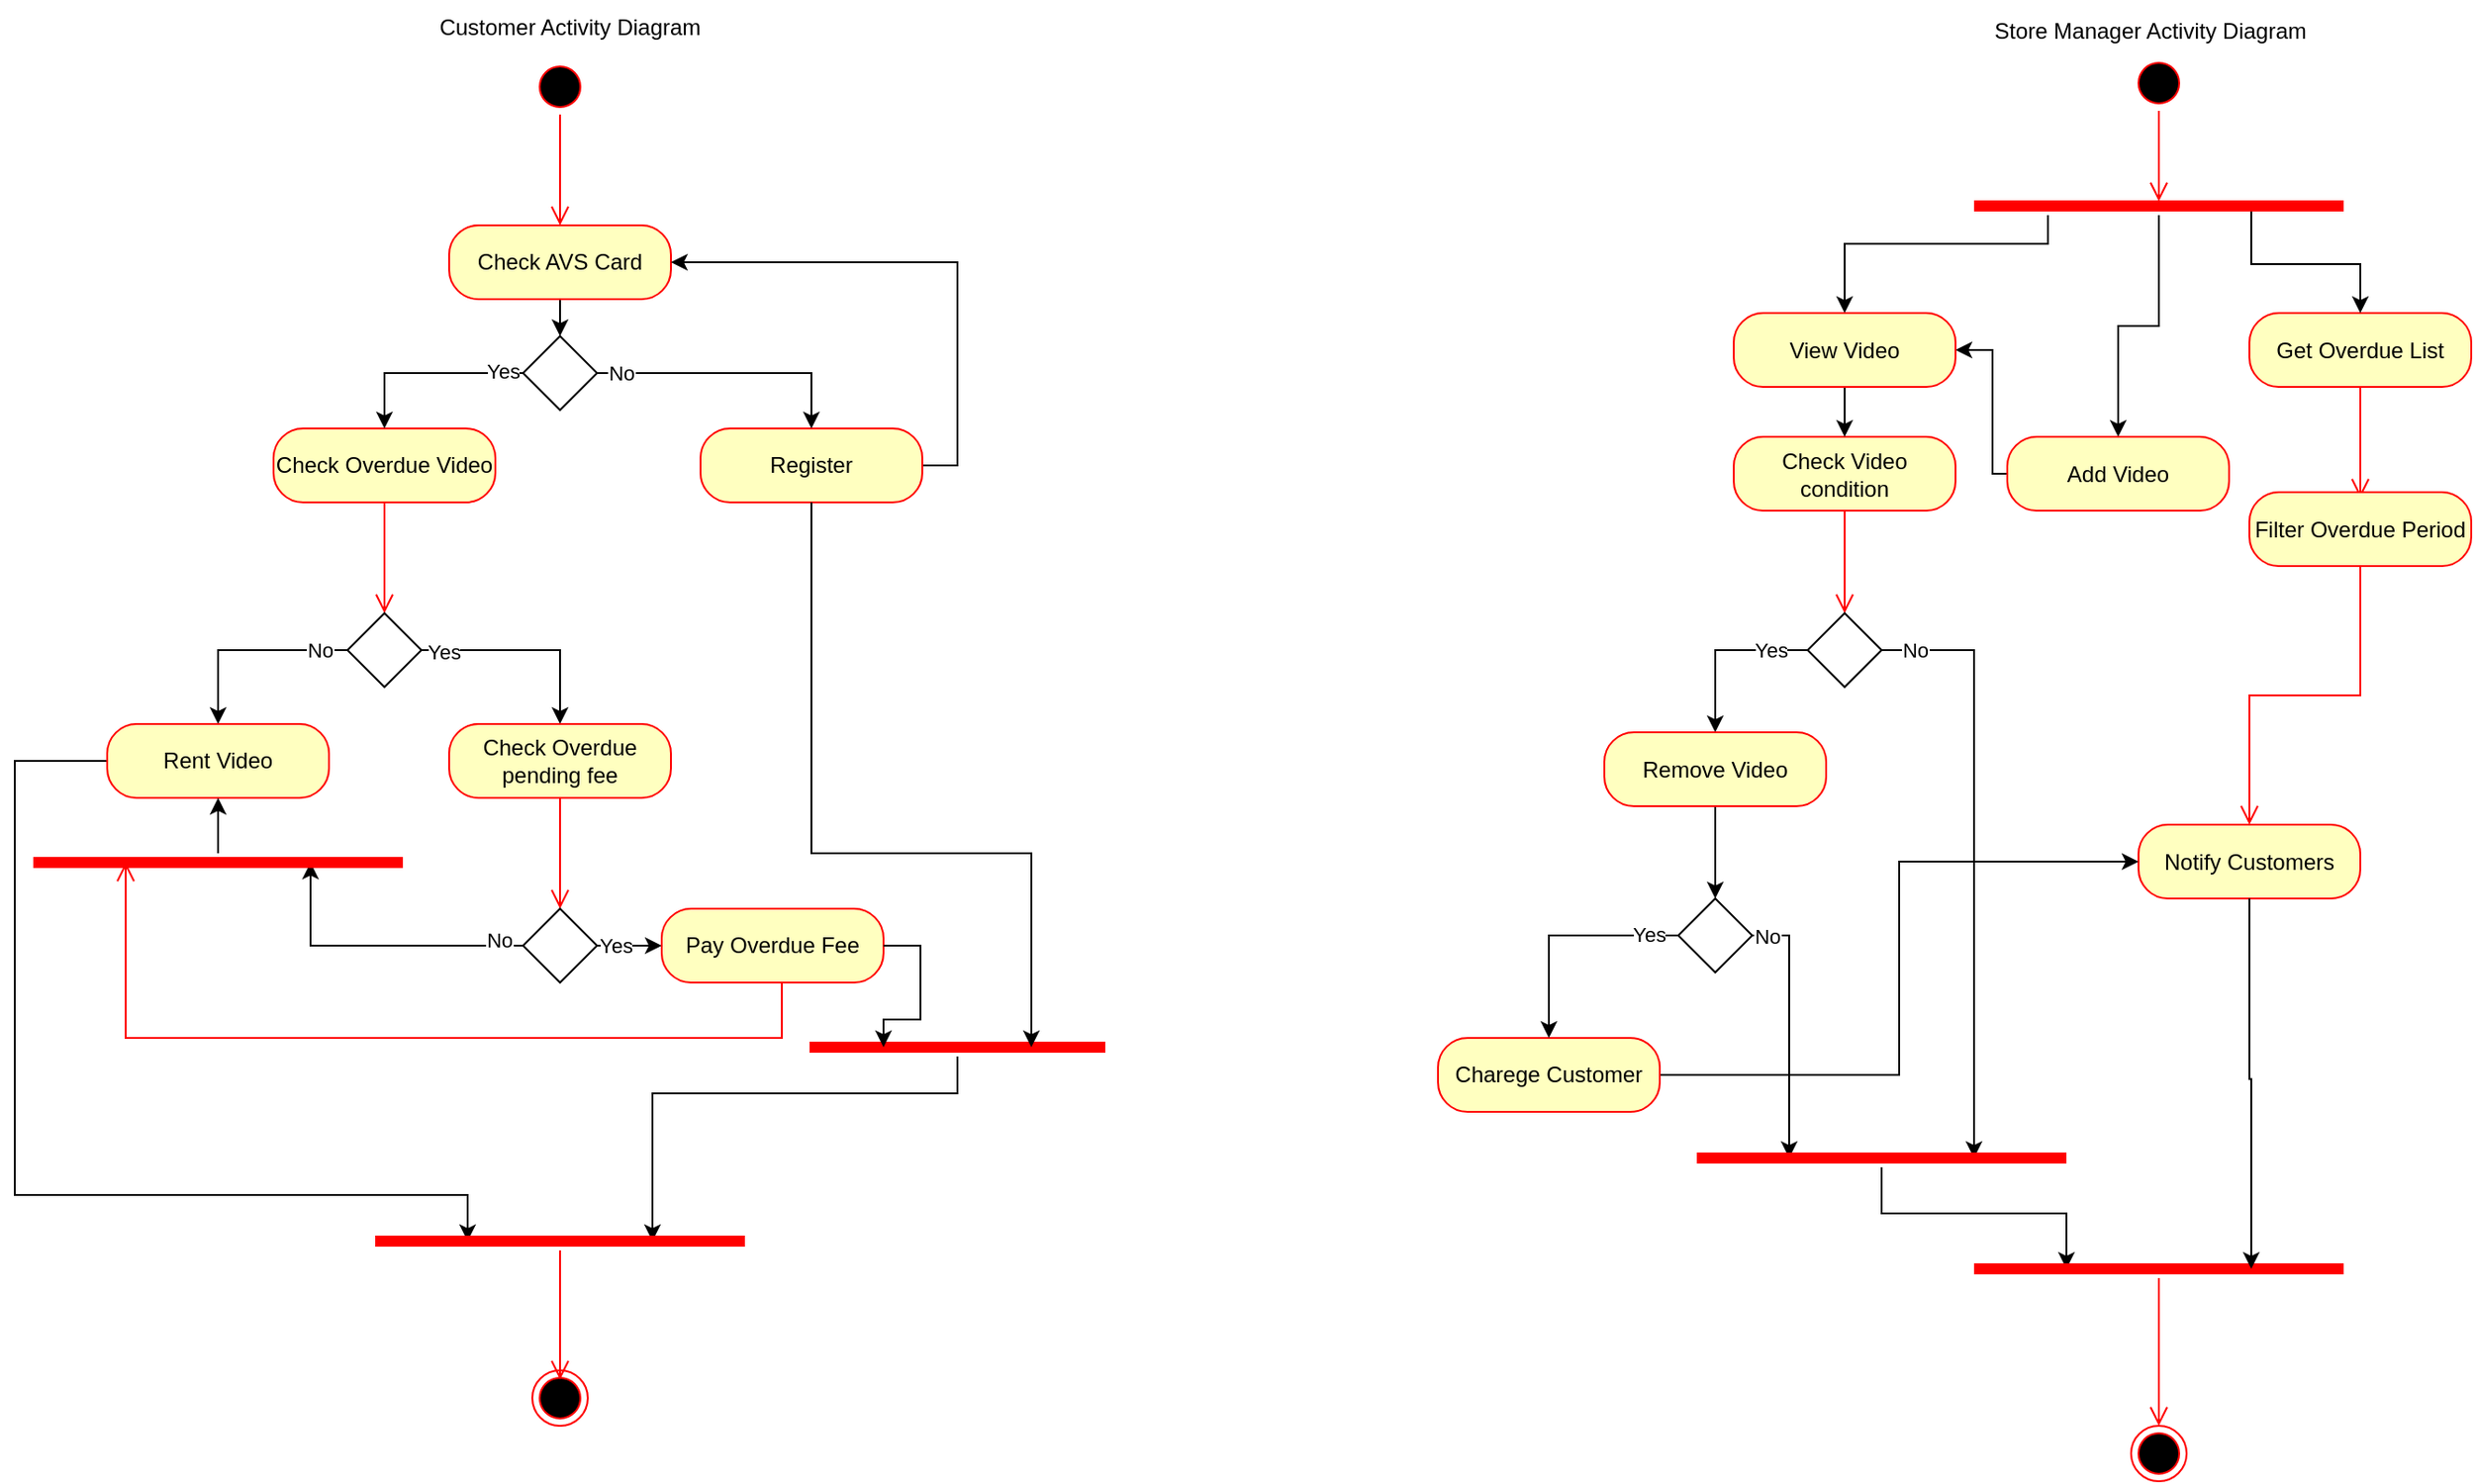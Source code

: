 <mxfile version="24.8.4">
  <diagram name="Page-1" id="Crfskke2mbZvqnTMhLuV">
    <mxGraphModel dx="662" dy="1983" grid="1" gridSize="10" guides="1" tooltips="1" connect="1" arrows="1" fold="1" page="1" pageScale="1" pageWidth="827" pageHeight="1169" math="0" shadow="0">
      <root>
        <mxCell id="0" />
        <mxCell id="1" parent="0" />
        <mxCell id="Saez-D12AgWFrH29UN2s-176" value="" style="ellipse;html=1;shape=startState;fillColor=#000000;strokeColor=#ff0000;" vertex="1" parent="1">
          <mxGeometry x="1150" y="-1120" width="30" height="30" as="geometry" />
        </mxCell>
        <mxCell id="Saez-D12AgWFrH29UN2s-177" value="" style="edgeStyle=orthogonalEdgeStyle;html=1;verticalAlign=bottom;endArrow=open;endSize=8;strokeColor=#ff0000;rounded=0;" edge="1" source="Saez-D12AgWFrH29UN2s-176" parent="1">
          <mxGeometry relative="1" as="geometry">
            <mxPoint x="1165" y="-1030" as="targetPoint" />
          </mxGeometry>
        </mxCell>
        <mxCell id="Saez-D12AgWFrH29UN2s-191" style="edgeStyle=orthogonalEdgeStyle;rounded=0;orthogonalLoop=1;jettySize=auto;html=1;exitX=0.5;exitY=1;exitDx=0;exitDy=0;entryX=0.5;entryY=0;entryDx=0;entryDy=0;" edge="1" parent="1" source="Saez-D12AgWFrH29UN2s-178" target="Saez-D12AgWFrH29UN2s-190">
          <mxGeometry relative="1" as="geometry" />
        </mxCell>
        <mxCell id="Saez-D12AgWFrH29UN2s-178" value="Check AVS Card" style="rounded=1;whiteSpace=wrap;html=1;arcSize=40;fontColor=#000000;fillColor=#ffffc0;strokeColor=#ff0000;" vertex="1" parent="1">
          <mxGeometry x="1105" y="-1030" width="120" height="40" as="geometry" />
        </mxCell>
        <mxCell id="Saez-D12AgWFrH29UN2s-219" style="edgeStyle=orthogonalEdgeStyle;rounded=0;orthogonalLoop=1;jettySize=auto;html=1;entryX=1;entryY=0.5;entryDx=0;entryDy=0;" edge="1" parent="1" source="Saez-D12AgWFrH29UN2s-182" target="Saez-D12AgWFrH29UN2s-178">
          <mxGeometry relative="1" as="geometry">
            <Array as="points">
              <mxPoint x="1380" y="-900" />
              <mxPoint x="1380" y="-1010" />
            </Array>
          </mxGeometry>
        </mxCell>
        <mxCell id="Saez-D12AgWFrH29UN2s-182" value="Register" style="rounded=1;whiteSpace=wrap;html=1;arcSize=40;fontColor=#000000;fillColor=#ffffc0;strokeColor=#ff0000;" vertex="1" parent="1">
          <mxGeometry x="1241" y="-920" width="120" height="40" as="geometry" />
        </mxCell>
        <mxCell id="Saez-D12AgWFrH29UN2s-188" value="Check Overdue Video" style="rounded=1;whiteSpace=wrap;html=1;arcSize=40;fontColor=#000000;fillColor=#ffffc0;strokeColor=#ff0000;" vertex="1" parent="1">
          <mxGeometry x="1010" y="-920" width="120" height="40" as="geometry" />
        </mxCell>
        <mxCell id="Saez-D12AgWFrH29UN2s-189" value="" style="edgeStyle=orthogonalEdgeStyle;html=1;verticalAlign=bottom;endArrow=open;endSize=8;strokeColor=#ff0000;rounded=0;" edge="1" source="Saez-D12AgWFrH29UN2s-188" parent="1">
          <mxGeometry relative="1" as="geometry">
            <mxPoint x="1070" y="-820" as="targetPoint" />
          </mxGeometry>
        </mxCell>
        <mxCell id="Saez-D12AgWFrH29UN2s-192" style="edgeStyle=orthogonalEdgeStyle;rounded=0;orthogonalLoop=1;jettySize=auto;html=1;entryX=0.5;entryY=0;entryDx=0;entryDy=0;" edge="1" parent="1" source="Saez-D12AgWFrH29UN2s-190" target="Saez-D12AgWFrH29UN2s-182">
          <mxGeometry relative="1" as="geometry" />
        </mxCell>
        <mxCell id="Saez-D12AgWFrH29UN2s-271" value="No" style="edgeLabel;html=1;align=center;verticalAlign=middle;resizable=0;points=[];" vertex="1" connectable="0" parent="Saez-D12AgWFrH29UN2s-192">
          <mxGeometry x="-0.822" relative="1" as="geometry">
            <mxPoint as="offset" />
          </mxGeometry>
        </mxCell>
        <mxCell id="Saez-D12AgWFrH29UN2s-197" style="edgeStyle=orthogonalEdgeStyle;rounded=0;orthogonalLoop=1;jettySize=auto;html=1;" edge="1" parent="1" source="Saez-D12AgWFrH29UN2s-190" target="Saez-D12AgWFrH29UN2s-188">
          <mxGeometry relative="1" as="geometry" />
        </mxCell>
        <mxCell id="Saez-D12AgWFrH29UN2s-270" value="Yes" style="edgeLabel;html=1;align=center;verticalAlign=middle;resizable=0;points=[];" vertex="1" connectable="0" parent="Saez-D12AgWFrH29UN2s-197">
          <mxGeometry x="-0.79" y="-1" relative="1" as="geometry">
            <mxPoint as="offset" />
          </mxGeometry>
        </mxCell>
        <mxCell id="Saez-D12AgWFrH29UN2s-190" value="" style="rhombus;whiteSpace=wrap;html=1;" vertex="1" parent="1">
          <mxGeometry x="1145" y="-970" width="40" height="40" as="geometry" />
        </mxCell>
        <mxCell id="Saez-D12AgWFrH29UN2s-204" style="edgeStyle=orthogonalEdgeStyle;rounded=0;orthogonalLoop=1;jettySize=auto;html=1;entryX=0.5;entryY=0;entryDx=0;entryDy=0;" edge="1" parent="1" source="Saez-D12AgWFrH29UN2s-194" target="Saez-D12AgWFrH29UN2s-198">
          <mxGeometry relative="1" as="geometry" />
        </mxCell>
        <mxCell id="Saez-D12AgWFrH29UN2s-269" value="Yes" style="edgeLabel;html=1;align=center;verticalAlign=middle;resizable=0;points=[];" vertex="1" connectable="0" parent="Saez-D12AgWFrH29UN2s-204">
          <mxGeometry x="-0.791" y="-1" relative="1" as="geometry">
            <mxPoint as="offset" />
          </mxGeometry>
        </mxCell>
        <mxCell id="Saez-D12AgWFrH29UN2s-205" style="edgeStyle=orthogonalEdgeStyle;rounded=0;orthogonalLoop=1;jettySize=auto;html=1;" edge="1" parent="1" source="Saez-D12AgWFrH29UN2s-194" target="Saez-D12AgWFrH29UN2s-195">
          <mxGeometry relative="1" as="geometry" />
        </mxCell>
        <mxCell id="Saez-D12AgWFrH29UN2s-268" value="No" style="edgeLabel;html=1;align=center;verticalAlign=middle;resizable=0;points=[];" vertex="1" connectable="0" parent="Saez-D12AgWFrH29UN2s-205">
          <mxGeometry x="-0.727" relative="1" as="geometry">
            <mxPoint as="offset" />
          </mxGeometry>
        </mxCell>
        <mxCell id="Saez-D12AgWFrH29UN2s-194" value="" style="rhombus;whiteSpace=wrap;html=1;" vertex="1" parent="1">
          <mxGeometry x="1050" y="-820" width="40" height="40" as="geometry" />
        </mxCell>
        <mxCell id="Saez-D12AgWFrH29UN2s-216" style="edgeStyle=orthogonalEdgeStyle;rounded=0;orthogonalLoop=1;jettySize=auto;html=1;entryX=0.25;entryY=0.5;entryDx=0;entryDy=0;entryPerimeter=0;" edge="1" parent="1" source="Saez-D12AgWFrH29UN2s-195" target="Saez-D12AgWFrH29UN2s-297">
          <mxGeometry relative="1" as="geometry">
            <mxPoint x="1100" y="-505" as="targetPoint" />
            <Array as="points">
              <mxPoint x="870" y="-740" />
              <mxPoint x="870" y="-505" />
              <mxPoint x="1115" y="-505" />
            </Array>
          </mxGeometry>
        </mxCell>
        <mxCell id="Saez-D12AgWFrH29UN2s-195" value="Rent Video" style="rounded=1;whiteSpace=wrap;html=1;arcSize=40;fontColor=#000000;fillColor=#ffffc0;strokeColor=#ff0000;" vertex="1" parent="1">
          <mxGeometry x="920" y="-760" width="120" height="40" as="geometry" />
        </mxCell>
        <mxCell id="Saez-D12AgWFrH29UN2s-198" value="Check Overdue pending fee" style="rounded=1;whiteSpace=wrap;html=1;arcSize=40;fontColor=#000000;fillColor=#ffffc0;strokeColor=#ff0000;" vertex="1" parent="1">
          <mxGeometry x="1105" y="-760" width="120" height="40" as="geometry" />
        </mxCell>
        <mxCell id="Saez-D12AgWFrH29UN2s-199" value="" style="edgeStyle=orthogonalEdgeStyle;html=1;verticalAlign=bottom;endArrow=open;endSize=8;strokeColor=#ff0000;rounded=0;" edge="1" parent="1" source="Saez-D12AgWFrH29UN2s-198">
          <mxGeometry relative="1" as="geometry">
            <mxPoint x="1165" y="-660" as="targetPoint" />
          </mxGeometry>
        </mxCell>
        <mxCell id="Saez-D12AgWFrH29UN2s-208" style="edgeStyle=orthogonalEdgeStyle;rounded=0;orthogonalLoop=1;jettySize=auto;html=1;entryX=0.75;entryY=0.5;entryDx=0;entryDy=0;entryPerimeter=0;" edge="1" parent="1" source="Saez-D12AgWFrH29UN2s-207" target="Saez-D12AgWFrH29UN2s-259">
          <mxGeometry relative="1" as="geometry">
            <mxPoint x="1010" y="-680" as="targetPoint" />
          </mxGeometry>
        </mxCell>
        <mxCell id="Saez-D12AgWFrH29UN2s-209" value="No" style="edgeLabel;html=1;align=center;verticalAlign=middle;resizable=0;points=[];" vertex="1" connectable="0" parent="Saez-D12AgWFrH29UN2s-208">
          <mxGeometry x="-0.837" y="-3" relative="1" as="geometry">
            <mxPoint as="offset" />
          </mxGeometry>
        </mxCell>
        <mxCell id="Saez-D12AgWFrH29UN2s-213" style="edgeStyle=orthogonalEdgeStyle;rounded=0;orthogonalLoop=1;jettySize=auto;html=1;entryX=0;entryY=0.5;entryDx=0;entryDy=0;" edge="1" parent="1" source="Saez-D12AgWFrH29UN2s-207" target="Saez-D12AgWFrH29UN2s-211">
          <mxGeometry relative="1" as="geometry" />
        </mxCell>
        <mxCell id="Saez-D12AgWFrH29UN2s-305" value="Yes" style="edgeLabel;html=1;align=center;verticalAlign=middle;resizable=0;points=[];" vertex="1" connectable="0" parent="Saez-D12AgWFrH29UN2s-213">
          <mxGeometry x="-0.585" relative="1" as="geometry">
            <mxPoint as="offset" />
          </mxGeometry>
        </mxCell>
        <mxCell id="Saez-D12AgWFrH29UN2s-207" value="" style="rhombus;whiteSpace=wrap;html=1;" vertex="1" parent="1">
          <mxGeometry x="1145" y="-660" width="40" height="40" as="geometry" />
        </mxCell>
        <mxCell id="Saez-D12AgWFrH29UN2s-211" value="Pay Overdue Fee" style="rounded=1;whiteSpace=wrap;html=1;arcSize=40;fontColor=#000000;fillColor=#ffffc0;strokeColor=#ff0000;" vertex="1" parent="1">
          <mxGeometry x="1220" y="-660" width="120" height="40" as="geometry" />
        </mxCell>
        <mxCell id="Saez-D12AgWFrH29UN2s-212" value="" style="edgeStyle=orthogonalEdgeStyle;html=1;verticalAlign=bottom;endArrow=open;endSize=8;strokeColor=#ff0000;rounded=0;entryX=0.25;entryY=0.5;entryDx=0;entryDy=0;entryPerimeter=0;" edge="1" source="Saez-D12AgWFrH29UN2s-211" parent="1" target="Saez-D12AgWFrH29UN2s-259">
          <mxGeometry relative="1" as="geometry">
            <mxPoint x="950" y="-670" as="targetPoint" />
            <Array as="points">
              <mxPoint x="1285" y="-590" />
              <mxPoint x="930" y="-590" />
            </Array>
          </mxGeometry>
        </mxCell>
        <mxCell id="Saez-D12AgWFrH29UN2s-215" value="" style="ellipse;html=1;shape=endState;fillColor=#000000;strokeColor=#ff0000;" vertex="1" parent="1">
          <mxGeometry x="1150" y="-410" width="30" height="30" as="geometry" />
        </mxCell>
        <mxCell id="Saez-D12AgWFrH29UN2s-220" value="" style="ellipse;html=1;shape=startState;fillColor=#000000;strokeColor=#ff0000;" vertex="1" parent="1">
          <mxGeometry x="2015" y="-1122" width="30" height="30" as="geometry" />
        </mxCell>
        <mxCell id="Saez-D12AgWFrH29UN2s-221" value="" style="edgeStyle=orthogonalEdgeStyle;html=1;verticalAlign=bottom;endArrow=open;endSize=8;strokeColor=#ff0000;rounded=0;entryX=0.5;entryY=0.25;entryDx=0;entryDy=0;entryPerimeter=0;" edge="1" source="Saez-D12AgWFrH29UN2s-220" parent="1" target="Saez-D12AgWFrH29UN2s-242">
          <mxGeometry relative="1" as="geometry">
            <mxPoint x="2030" y="-1054" as="targetPoint" />
          </mxGeometry>
        </mxCell>
        <mxCell id="Saez-D12AgWFrH29UN2s-231" value="Get Overdue List" style="rounded=1;whiteSpace=wrap;html=1;arcSize=40;fontColor=#000000;fillColor=#ffffc0;strokeColor=#ff0000;" vertex="1" parent="1">
          <mxGeometry x="2079" y="-982.5" width="120" height="40" as="geometry" />
        </mxCell>
        <mxCell id="Saez-D12AgWFrH29UN2s-232" value="" style="edgeStyle=orthogonalEdgeStyle;html=1;verticalAlign=bottom;endArrow=open;endSize=8;strokeColor=#ff0000;rounded=0;" edge="1" parent="1" source="Saez-D12AgWFrH29UN2s-231">
          <mxGeometry relative="1" as="geometry">
            <mxPoint x="2139" y="-882.5" as="targetPoint" />
          </mxGeometry>
        </mxCell>
        <mxCell id="Saez-D12AgWFrH29UN2s-234" value="Filter Overdue Period" style="rounded=1;whiteSpace=wrap;html=1;arcSize=40;fontColor=#000000;fillColor=#ffffc0;strokeColor=#ff0000;" vertex="1" parent="1">
          <mxGeometry x="2079" y="-885.5" width="120" height="40" as="geometry" />
        </mxCell>
        <mxCell id="Saez-D12AgWFrH29UN2s-235" value="" style="edgeStyle=orthogonalEdgeStyle;html=1;verticalAlign=bottom;endArrow=open;endSize=8;strokeColor=#ff0000;rounded=0;entryX=0.5;entryY=0;entryDx=0;entryDy=0;" edge="1" source="Saez-D12AgWFrH29UN2s-234" parent="1" target="Saez-D12AgWFrH29UN2s-236">
          <mxGeometry relative="1" as="geometry">
            <mxPoint x="2139" y="-785.5" as="targetPoint" />
          </mxGeometry>
        </mxCell>
        <mxCell id="Saez-D12AgWFrH29UN2s-236" value="Notify Customers" style="rounded=1;whiteSpace=wrap;html=1;arcSize=40;fontColor=#000000;fillColor=#ffffc0;strokeColor=#ff0000;" vertex="1" parent="1">
          <mxGeometry x="2019" y="-705.5" width="120" height="40" as="geometry" />
        </mxCell>
        <mxCell id="Saez-D12AgWFrH29UN2s-241" value="" style="ellipse;html=1;shape=endState;fillColor=#000000;strokeColor=#ff0000;" vertex="1" parent="1">
          <mxGeometry x="2015" y="-380" width="30" height="30" as="geometry" />
        </mxCell>
        <mxCell id="Saez-D12AgWFrH29UN2s-245" style="edgeStyle=orthogonalEdgeStyle;rounded=0;orthogonalLoop=1;jettySize=auto;html=1;exitX=0.75;exitY=0.5;exitDx=0;exitDy=0;exitPerimeter=0;entryX=0.5;entryY=0;entryDx=0;entryDy=0;" edge="1" parent="1" source="Saez-D12AgWFrH29UN2s-242" target="Saez-D12AgWFrH29UN2s-231">
          <mxGeometry relative="1" as="geometry" />
        </mxCell>
        <mxCell id="Saez-D12AgWFrH29UN2s-282" style="edgeStyle=orthogonalEdgeStyle;rounded=0;orthogonalLoop=1;jettySize=auto;html=1;entryX=0.5;entryY=0;entryDx=0;entryDy=0;" edge="1" parent="1" source="Saez-D12AgWFrH29UN2s-242" target="Saez-D12AgWFrH29UN2s-248">
          <mxGeometry relative="1" as="geometry" />
        </mxCell>
        <mxCell id="Saez-D12AgWFrH29UN2s-283" style="edgeStyle=orthogonalEdgeStyle;rounded=0;orthogonalLoop=1;jettySize=auto;html=1;" edge="1" parent="1" source="Saez-D12AgWFrH29UN2s-242" target="Saez-D12AgWFrH29UN2s-281">
          <mxGeometry relative="1" as="geometry">
            <Array as="points">
              <mxPoint x="1970" y="-1020" />
              <mxPoint x="1860" y="-1020" />
            </Array>
          </mxGeometry>
        </mxCell>
        <mxCell id="Saez-D12AgWFrH29UN2s-242" value="" style="shape=line;html=1;strokeWidth=6;strokeColor=#ff0000;" vertex="1" parent="1">
          <mxGeometry x="1930" y="-1045.5" width="200" height="10" as="geometry" />
        </mxCell>
        <mxCell id="Saez-D12AgWFrH29UN2s-246" value="Check Video condition" style="rounded=1;whiteSpace=wrap;html=1;arcSize=40;fontColor=#000000;fillColor=#ffffc0;strokeColor=#ff0000;" vertex="1" parent="1">
          <mxGeometry x="1800" y="-915.5" width="120" height="40" as="geometry" />
        </mxCell>
        <mxCell id="Saez-D12AgWFrH29UN2s-247" value="" style="edgeStyle=orthogonalEdgeStyle;html=1;verticalAlign=bottom;endArrow=open;endSize=8;strokeColor=#ff0000;rounded=0;entryX=0.5;entryY=0;entryDx=0;entryDy=0;" edge="1" source="Saez-D12AgWFrH29UN2s-246" parent="1" target="Saez-D12AgWFrH29UN2s-250">
          <mxGeometry relative="1" as="geometry">
            <mxPoint x="1870" y="-815.5" as="targetPoint" />
          </mxGeometry>
        </mxCell>
        <mxCell id="Saez-D12AgWFrH29UN2s-286" style="edgeStyle=orthogonalEdgeStyle;rounded=0;orthogonalLoop=1;jettySize=auto;html=1;entryX=1;entryY=0.5;entryDx=0;entryDy=0;" edge="1" parent="1" source="Saez-D12AgWFrH29UN2s-248" target="Saez-D12AgWFrH29UN2s-281">
          <mxGeometry relative="1" as="geometry">
            <Array as="points">
              <mxPoint x="1940" y="-895" />
              <mxPoint x="1940" y="-962" />
            </Array>
          </mxGeometry>
        </mxCell>
        <mxCell id="Saez-D12AgWFrH29UN2s-248" value="Add Video" style="rounded=1;whiteSpace=wrap;html=1;arcSize=40;fontColor=#000000;fillColor=#ffffc0;strokeColor=#ff0000;" vertex="1" parent="1">
          <mxGeometry x="1948" y="-915.5" width="120" height="40" as="geometry" />
        </mxCell>
        <mxCell id="Saez-D12AgWFrH29UN2s-253" style="edgeStyle=orthogonalEdgeStyle;rounded=0;orthogonalLoop=1;jettySize=auto;html=1;exitX=0;exitY=0.5;exitDx=0;exitDy=0;" edge="1" parent="1" source="Saez-D12AgWFrH29UN2s-250" target="Saez-D12AgWFrH29UN2s-251">
          <mxGeometry relative="1" as="geometry">
            <Array as="points">
              <mxPoint x="1790" y="-800" />
            </Array>
          </mxGeometry>
        </mxCell>
        <mxCell id="Saez-D12AgWFrH29UN2s-272" value="Yes" style="edgeLabel;html=1;align=center;verticalAlign=middle;resizable=0;points=[];" vertex="1" connectable="0" parent="Saez-D12AgWFrH29UN2s-253">
          <mxGeometry x="-0.58" relative="1" as="geometry">
            <mxPoint as="offset" />
          </mxGeometry>
        </mxCell>
        <mxCell id="Saez-D12AgWFrH29UN2s-265" style="edgeStyle=orthogonalEdgeStyle;rounded=0;orthogonalLoop=1;jettySize=auto;html=1;entryX=0.75;entryY=0.5;entryDx=0;entryDy=0;entryPerimeter=0;" edge="1" parent="1" source="Saez-D12AgWFrH29UN2s-250" target="Saez-D12AgWFrH29UN2s-294">
          <mxGeometry relative="1" as="geometry">
            <mxPoint x="1931" y="-540" as="targetPoint" />
            <Array as="points">
              <mxPoint x="1930" y="-800" />
            </Array>
          </mxGeometry>
        </mxCell>
        <mxCell id="Saez-D12AgWFrH29UN2s-273" value="No" style="edgeLabel;html=1;align=center;verticalAlign=middle;resizable=0;points=[];" vertex="1" connectable="0" parent="Saez-D12AgWFrH29UN2s-265">
          <mxGeometry x="-0.889" relative="1" as="geometry">
            <mxPoint as="offset" />
          </mxGeometry>
        </mxCell>
        <mxCell id="Saez-D12AgWFrH29UN2s-250" value="" style="rhombus;whiteSpace=wrap;html=1;" vertex="1" parent="1">
          <mxGeometry x="1840" y="-820" width="40" height="40" as="geometry" />
        </mxCell>
        <mxCell id="Saez-D12AgWFrH29UN2s-289" style="edgeStyle=orthogonalEdgeStyle;rounded=0;orthogonalLoop=1;jettySize=auto;html=1;entryX=0.5;entryY=0;entryDx=0;entryDy=0;" edge="1" parent="1" source="Saez-D12AgWFrH29UN2s-251" target="Saez-D12AgWFrH29UN2s-288">
          <mxGeometry relative="1" as="geometry" />
        </mxCell>
        <mxCell id="Saez-D12AgWFrH29UN2s-251" value="Remove Video" style="rounded=1;whiteSpace=wrap;html=1;arcSize=40;fontColor=#000000;fillColor=#ffffc0;strokeColor=#ff0000;" vertex="1" parent="1">
          <mxGeometry x="1730" y="-755.5" width="120" height="40" as="geometry" />
        </mxCell>
        <mxCell id="Saez-D12AgWFrH29UN2s-261" style="edgeStyle=orthogonalEdgeStyle;rounded=0;orthogonalLoop=1;jettySize=auto;html=1;" edge="1" parent="1" source="Saez-D12AgWFrH29UN2s-259" target="Saez-D12AgWFrH29UN2s-195">
          <mxGeometry relative="1" as="geometry" />
        </mxCell>
        <mxCell id="Saez-D12AgWFrH29UN2s-259" value="" style="shape=line;html=1;strokeWidth=6;strokeColor=#ff0000;" vertex="1" parent="1">
          <mxGeometry x="880" y="-690" width="200" height="10" as="geometry" />
        </mxCell>
        <mxCell id="Saez-D12AgWFrH29UN2s-279" style="edgeStyle=orthogonalEdgeStyle;rounded=0;orthogonalLoop=1;jettySize=auto;html=1;entryX=0.75;entryY=0.5;entryDx=0;entryDy=0;entryPerimeter=0;" edge="1" parent="1" source="Saez-D12AgWFrH29UN2s-275" target="Saez-D12AgWFrH29UN2s-297">
          <mxGeometry relative="1" as="geometry">
            <mxPoint x="1330" y="-505" as="targetPoint" />
            <Array as="points">
              <mxPoint x="1380" y="-560" />
              <mxPoint x="1215" y="-560" />
            </Array>
          </mxGeometry>
        </mxCell>
        <mxCell id="Saez-D12AgWFrH29UN2s-275" value="" style="shape=line;html=1;strokeWidth=6;strokeColor=#ff0000;" vertex="1" parent="1">
          <mxGeometry x="1300" y="-590" width="160" height="10" as="geometry" />
        </mxCell>
        <mxCell id="Saez-D12AgWFrH29UN2s-277" style="edgeStyle=orthogonalEdgeStyle;rounded=0;orthogonalLoop=1;jettySize=auto;html=1;exitX=0.5;exitY=1;exitDx=0;exitDy=0;entryX=0.75;entryY=0.5;entryDx=0;entryDy=0;entryPerimeter=0;" edge="1" parent="1" source="Saez-D12AgWFrH29UN2s-182" target="Saez-D12AgWFrH29UN2s-275">
          <mxGeometry relative="1" as="geometry">
            <Array as="points">
              <mxPoint x="1301" y="-690" />
              <mxPoint x="1420" y="-690" />
            </Array>
          </mxGeometry>
        </mxCell>
        <mxCell id="Saez-D12AgWFrH29UN2s-278" style="edgeStyle=orthogonalEdgeStyle;rounded=0;orthogonalLoop=1;jettySize=auto;html=1;exitX=1;exitY=0.5;exitDx=0;exitDy=0;entryX=0.25;entryY=0.5;entryDx=0;entryDy=0;entryPerimeter=0;" edge="1" parent="1" source="Saez-D12AgWFrH29UN2s-211" target="Saez-D12AgWFrH29UN2s-275">
          <mxGeometry relative="1" as="geometry" />
        </mxCell>
        <mxCell id="Saez-D12AgWFrH29UN2s-284" style="edgeStyle=orthogonalEdgeStyle;rounded=0;orthogonalLoop=1;jettySize=auto;html=1;entryX=0.5;entryY=0;entryDx=0;entryDy=0;" edge="1" parent="1" source="Saez-D12AgWFrH29UN2s-281" target="Saez-D12AgWFrH29UN2s-246">
          <mxGeometry relative="1" as="geometry" />
        </mxCell>
        <mxCell id="Saez-D12AgWFrH29UN2s-281" value="View Video" style="rounded=1;whiteSpace=wrap;html=1;arcSize=40;fontColor=#000000;fillColor=#ffffc0;strokeColor=#ff0000;" vertex="1" parent="1">
          <mxGeometry x="1800" y="-982.5" width="120" height="40" as="geometry" />
        </mxCell>
        <mxCell id="Saez-D12AgWFrH29UN2s-290" style="edgeStyle=orthogonalEdgeStyle;rounded=0;orthogonalLoop=1;jettySize=auto;html=1;entryX=0;entryY=0.5;entryDx=0;entryDy=0;" edge="1" parent="1" source="Saez-D12AgWFrH29UN2s-287" target="Saez-D12AgWFrH29UN2s-236">
          <mxGeometry relative="1" as="geometry" />
        </mxCell>
        <mxCell id="Saez-D12AgWFrH29UN2s-287" value="Charege Customer" style="rounded=1;whiteSpace=wrap;html=1;arcSize=40;fontColor=#000000;fillColor=#ffffc0;strokeColor=#ff0000;" vertex="1" parent="1">
          <mxGeometry x="1640" y="-590" width="120" height="40" as="geometry" />
        </mxCell>
        <mxCell id="Saez-D12AgWFrH29UN2s-291" style="edgeStyle=orthogonalEdgeStyle;rounded=0;orthogonalLoop=1;jettySize=auto;html=1;entryX=0.5;entryY=0;entryDx=0;entryDy=0;" edge="1" parent="1" source="Saez-D12AgWFrH29UN2s-288" target="Saez-D12AgWFrH29UN2s-287">
          <mxGeometry relative="1" as="geometry" />
        </mxCell>
        <mxCell id="Saez-D12AgWFrH29UN2s-292" value="Yes" style="edgeLabel;html=1;align=center;verticalAlign=middle;resizable=0;points=[];" vertex="1" connectable="0" parent="Saez-D12AgWFrH29UN2s-291">
          <mxGeometry x="-0.745" y="-1" relative="1" as="geometry">
            <mxPoint as="offset" />
          </mxGeometry>
        </mxCell>
        <mxCell id="Saez-D12AgWFrH29UN2s-293" style="edgeStyle=orthogonalEdgeStyle;rounded=0;orthogonalLoop=1;jettySize=auto;html=1;entryX=0.25;entryY=0.5;entryDx=0;entryDy=0;entryPerimeter=0;" edge="1" parent="1" source="Saez-D12AgWFrH29UN2s-288" target="Saez-D12AgWFrH29UN2s-294">
          <mxGeometry relative="1" as="geometry">
            <mxPoint x="1830" y="-540" as="targetPoint" />
            <Array as="points">
              <mxPoint x="1830" y="-645" />
            </Array>
          </mxGeometry>
        </mxCell>
        <mxCell id="Saez-D12AgWFrH29UN2s-304" value="No" style="edgeLabel;html=1;align=center;verticalAlign=middle;resizable=0;points=[];" vertex="1" connectable="0" parent="Saez-D12AgWFrH29UN2s-293">
          <mxGeometry x="-0.89" relative="1" as="geometry">
            <mxPoint as="offset" />
          </mxGeometry>
        </mxCell>
        <mxCell id="Saez-D12AgWFrH29UN2s-288" value="" style="rhombus;whiteSpace=wrap;html=1;" vertex="1" parent="1">
          <mxGeometry x="1770" y="-665.5" width="40" height="40" as="geometry" />
        </mxCell>
        <mxCell id="Saez-D12AgWFrH29UN2s-299" style="edgeStyle=orthogonalEdgeStyle;rounded=0;orthogonalLoop=1;jettySize=auto;html=1;entryX=0.25;entryY=0.5;entryDx=0;entryDy=0;entryPerimeter=0;" edge="1" parent="1" source="Saez-D12AgWFrH29UN2s-294" target="Saez-D12AgWFrH29UN2s-300">
          <mxGeometry relative="1" as="geometry">
            <mxPoint x="1970" y="-470" as="targetPoint" />
          </mxGeometry>
        </mxCell>
        <mxCell id="Saez-D12AgWFrH29UN2s-294" value="" style="shape=line;html=1;strokeWidth=6;strokeColor=#ff0000;" vertex="1" parent="1">
          <mxGeometry x="1780" y="-530" width="200" height="10" as="geometry" />
        </mxCell>
        <mxCell id="Saez-D12AgWFrH29UN2s-297" value="" style="shape=line;html=1;strokeWidth=6;strokeColor=#ff0000;" vertex="1" parent="1">
          <mxGeometry x="1065" y="-485" width="200" height="10" as="geometry" />
        </mxCell>
        <mxCell id="Saez-D12AgWFrH29UN2s-298" value="" style="edgeStyle=orthogonalEdgeStyle;html=1;verticalAlign=bottom;endArrow=open;endSize=8;strokeColor=#ff0000;rounded=0;" edge="1" source="Saez-D12AgWFrH29UN2s-297" parent="1">
          <mxGeometry relative="1" as="geometry">
            <mxPoint x="1165" y="-405" as="targetPoint" />
          </mxGeometry>
        </mxCell>
        <mxCell id="Saez-D12AgWFrH29UN2s-300" value="" style="shape=line;html=1;strokeWidth=6;strokeColor=#ff0000;" vertex="1" parent="1">
          <mxGeometry x="1930" y="-470" width="200" height="10" as="geometry" />
        </mxCell>
        <mxCell id="Saez-D12AgWFrH29UN2s-301" value="" style="edgeStyle=orthogonalEdgeStyle;html=1;verticalAlign=bottom;endArrow=open;endSize=8;strokeColor=#ff0000;rounded=0;entryX=0.5;entryY=0;entryDx=0;entryDy=0;" edge="1" source="Saez-D12AgWFrH29UN2s-300" parent="1" target="Saez-D12AgWFrH29UN2s-241">
          <mxGeometry relative="1" as="geometry">
            <mxPoint x="2030" y="-390" as="targetPoint" />
          </mxGeometry>
        </mxCell>
        <mxCell id="Saez-D12AgWFrH29UN2s-303" style="edgeStyle=orthogonalEdgeStyle;rounded=0;orthogonalLoop=1;jettySize=auto;html=1;entryX=0.75;entryY=0.5;entryDx=0;entryDy=0;entryPerimeter=0;" edge="1" parent="1" source="Saez-D12AgWFrH29UN2s-236" target="Saez-D12AgWFrH29UN2s-300">
          <mxGeometry relative="1" as="geometry" />
        </mxCell>
        <mxCell id="Saez-D12AgWFrH29UN2s-306" value="Customer Activity Diagram" style="text;html=1;align=center;verticalAlign=middle;resizable=0;points=[];autosize=1;strokeColor=none;fillColor=none;" vertex="1" parent="1">
          <mxGeometry x="1085" y="-1152" width="170" height="30" as="geometry" />
        </mxCell>
        <mxCell id="Saez-D12AgWFrH29UN2s-307" value="Store Manager Activity Diagram" style="text;html=1;align=center;verticalAlign=middle;resizable=0;points=[];autosize=1;strokeColor=none;fillColor=none;" vertex="1" parent="1">
          <mxGeometry x="1930" y="-1150" width="190" height="30" as="geometry" />
        </mxCell>
      </root>
    </mxGraphModel>
  </diagram>
</mxfile>
